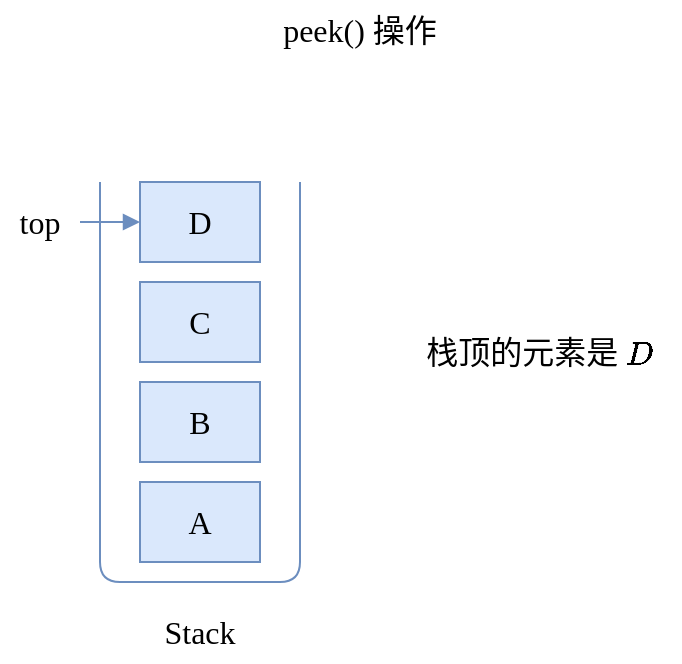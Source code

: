 <mxfile version="24.2.5" type="device">
  <diagram name="Page-1" id="UswiV8kJdXYd4FI-y-HA">
    <mxGraphModel dx="1434" dy="835" grid="1" gridSize="10" guides="1" tooltips="1" connect="1" arrows="1" fold="1" page="1" pageScale="1" pageWidth="850" pageHeight="1100" math="0" shadow="0">
      <root>
        <mxCell id="0" />
        <mxCell id="1" parent="0" />
        <mxCell id="MC3kBA18-3uo8F8Iywav-2" value="A" style="rounded=0;whiteSpace=wrap;html=1;shadow=0;strokeColor=#6c8ebf;strokeWidth=1;fontFamily=Ubuntu;fontSize=16;fontStyle=0;fillColor=#dae8fc;" vertex="1" parent="1">
          <mxGeometry x="290" y="390" width="60" height="40" as="geometry" />
        </mxCell>
        <mxCell id="MC3kBA18-3uo8F8Iywav-3" value="" style="endArrow=none;html=1;rounded=1;shadow=0;strokeColor=#6c8ebf;strokeWidth=1;fontFamily=Ubuntu;fontSize=14;fontStyle=0;fillColor=#dae8fc;" edge="1" parent="1">
          <mxGeometry width="50" height="50" relative="1" as="geometry">
            <mxPoint x="370" y="240" as="sourcePoint" />
            <mxPoint x="270" y="240" as="targetPoint" />
            <Array as="points">
              <mxPoint x="370" y="440" />
              <mxPoint x="270" y="440" />
            </Array>
          </mxGeometry>
        </mxCell>
        <mxCell id="MC3kBA18-3uo8F8Iywav-5" value="B" style="rounded=0;whiteSpace=wrap;html=1;shadow=0;strokeColor=#6c8ebf;strokeWidth=1;fontFamily=Ubuntu;fontSize=16;fontStyle=0;fillColor=#dae8fc;" vertex="1" parent="1">
          <mxGeometry x="290" y="340" width="60" height="40" as="geometry" />
        </mxCell>
        <mxCell id="MC3kBA18-3uo8F8Iywav-6" value="C" style="rounded=0;whiteSpace=wrap;html=1;shadow=0;strokeColor=#6c8ebf;strokeWidth=1;fontFamily=Ubuntu;fontSize=16;fontStyle=0;fillColor=#dae8fc;" vertex="1" parent="1">
          <mxGeometry x="290" y="290" width="60" height="40" as="geometry" />
        </mxCell>
        <mxCell id="MC3kBA18-3uo8F8Iywav-8" style="edgeStyle=orthogonalEdgeStyle;rounded=1;orthogonalLoop=1;jettySize=auto;html=1;entryX=0;entryY=0.5;entryDx=0;entryDy=0;shadow=0;strokeColor=#6c8ebf;strokeWidth=1;fontFamily=Ubuntu;fontSize=14;fontStyle=0;endArrow=block;endFill=1;fillColor=#dae8fc;" edge="1" parent="1" source="MC3kBA18-3uo8F8Iywav-7" target="MC3kBA18-3uo8F8Iywav-28">
          <mxGeometry relative="1" as="geometry" />
        </mxCell>
        <mxCell id="MC3kBA18-3uo8F8Iywav-7" value="top" style="text;html=1;align=center;verticalAlign=middle;whiteSpace=wrap;rounded=0;fontFamily=Ubuntu;fontSize=16;fontStyle=0;" vertex="1" parent="1">
          <mxGeometry x="220" y="245" width="40" height="30" as="geometry" />
        </mxCell>
        <mxCell id="MC3kBA18-3uo8F8Iywav-23" value="Stack" style="text;html=1;align=center;verticalAlign=middle;whiteSpace=wrap;rounded=0;fontFamily=Ubuntu;fontSize=16;fontStyle=0;" vertex="1" parent="1">
          <mxGeometry x="290" y="450" width="60" height="30" as="geometry" />
        </mxCell>
        <mxCell id="MC3kBA18-3uo8F8Iywav-27" value="peek() 操作" style="text;html=1;align=center;verticalAlign=middle;whiteSpace=wrap;rounded=0;fontFamily=Ubuntu;fontSize=16;fontStyle=0;" vertex="1" parent="1">
          <mxGeometry x="330" y="149" width="140" height="30" as="geometry" />
        </mxCell>
        <mxCell id="MC3kBA18-3uo8F8Iywav-28" value="D" style="rounded=0;whiteSpace=wrap;html=1;shadow=0;strokeColor=#6c8ebf;strokeWidth=1;fontFamily=Ubuntu;fontSize=16;fontStyle=0;fillColor=#dae8fc;" vertex="1" parent="1">
          <mxGeometry x="290" y="240" width="60" height="40" as="geometry" />
        </mxCell>
        <mxCell id="MC3kBA18-3uo8F8Iywav-31" value="栈顶的元素是 `D`" style="text;html=1;align=center;verticalAlign=middle;whiteSpace=wrap;rounded=0;fontFamily=Ubuntu;fontSize=16;fontStyle=0;" vertex="1" parent="1">
          <mxGeometry x="420" y="310" width="140" height="30" as="geometry" />
        </mxCell>
      </root>
    </mxGraphModel>
  </diagram>
</mxfile>
